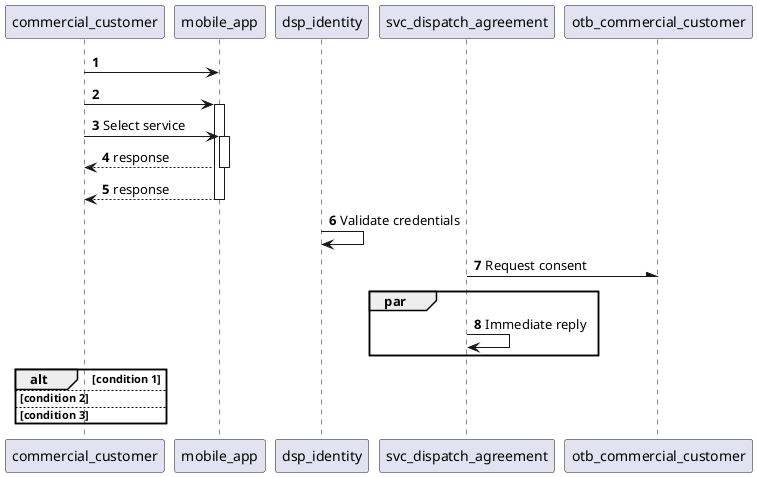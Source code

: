 @startuml
    hide unlinked

    autonumber
commercial_customer -> mobile_app

commercial_customer -> mobile_app ++

commercial_customer -> mobile_app ++ : Select service
return response
return response

dsp_identity -> dsp_identity : Validate credentials


svc_dispatch_agreement -\ otb_commercial_customer : Request consent
par
  svc_dispatch_agreement -> svc_dispatch_agreement : Immediate reply
end


alt condition 1
else condition 2
else condition 3
end


@enduml
